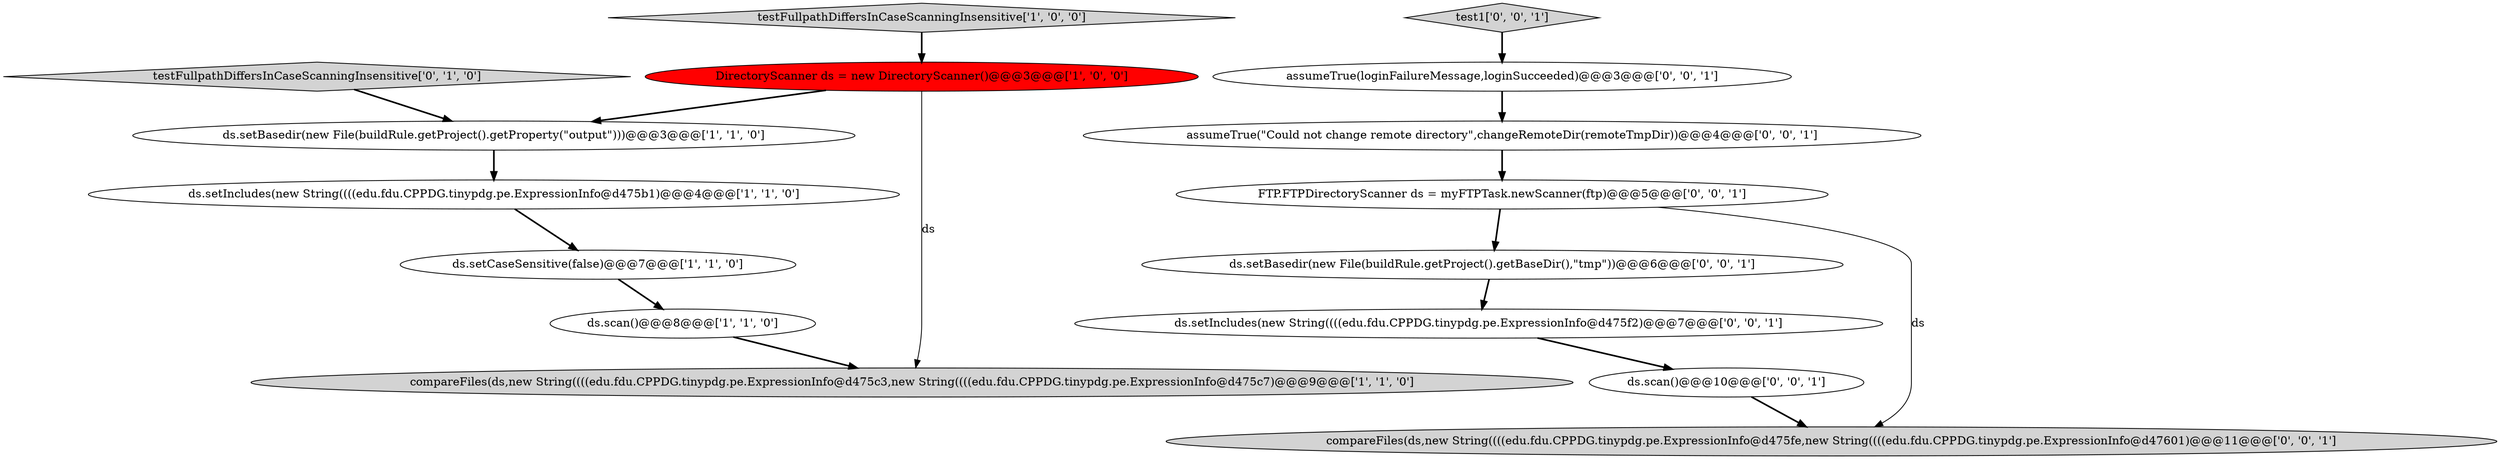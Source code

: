digraph {
4 [style = filled, label = "DirectoryScanner ds = new DirectoryScanner()@@@3@@@['1', '0', '0']", fillcolor = red, shape = ellipse image = "AAA1AAABBB1BBB"];
13 [style = filled, label = "test1['0', '0', '1']", fillcolor = lightgray, shape = diamond image = "AAA0AAABBB3BBB"];
7 [style = filled, label = "testFullpathDiffersInCaseScanningInsensitive['0', '1', '0']", fillcolor = lightgray, shape = diamond image = "AAA0AAABBB2BBB"];
1 [style = filled, label = "compareFiles(ds,new String((((edu.fdu.CPPDG.tinypdg.pe.ExpressionInfo@d475c3,new String((((edu.fdu.CPPDG.tinypdg.pe.ExpressionInfo@d475c7)@@@9@@@['1', '1', '0']", fillcolor = lightgray, shape = ellipse image = "AAA0AAABBB1BBB"];
8 [style = filled, label = "ds.setBasedir(new File(buildRule.getProject().getBaseDir(),\"tmp\"))@@@6@@@['0', '0', '1']", fillcolor = white, shape = ellipse image = "AAA0AAABBB3BBB"];
6 [style = filled, label = "ds.setBasedir(new File(buildRule.getProject().getProperty(\"output\")))@@@3@@@['1', '1', '0']", fillcolor = white, shape = ellipse image = "AAA0AAABBB1BBB"];
14 [style = filled, label = "assumeTrue(loginFailureMessage,loginSucceeded)@@@3@@@['0', '0', '1']", fillcolor = white, shape = ellipse image = "AAA0AAABBB3BBB"];
0 [style = filled, label = "ds.setCaseSensitive(false)@@@7@@@['1', '1', '0']", fillcolor = white, shape = ellipse image = "AAA0AAABBB1BBB"];
11 [style = filled, label = "FTP.FTPDirectoryScanner ds = myFTPTask.newScanner(ftp)@@@5@@@['0', '0', '1']", fillcolor = white, shape = ellipse image = "AAA0AAABBB3BBB"];
9 [style = filled, label = "compareFiles(ds,new String((((edu.fdu.CPPDG.tinypdg.pe.ExpressionInfo@d475fe,new String((((edu.fdu.CPPDG.tinypdg.pe.ExpressionInfo@d47601)@@@11@@@['0', '0', '1']", fillcolor = lightgray, shape = ellipse image = "AAA0AAABBB3BBB"];
15 [style = filled, label = "ds.scan()@@@10@@@['0', '0', '1']", fillcolor = white, shape = ellipse image = "AAA0AAABBB3BBB"];
5 [style = filled, label = "ds.setIncludes(new String((((edu.fdu.CPPDG.tinypdg.pe.ExpressionInfo@d475b1)@@@4@@@['1', '1', '0']", fillcolor = white, shape = ellipse image = "AAA0AAABBB1BBB"];
10 [style = filled, label = "assumeTrue(\"Could not change remote directory\",changeRemoteDir(remoteTmpDir))@@@4@@@['0', '0', '1']", fillcolor = white, shape = ellipse image = "AAA0AAABBB3BBB"];
3 [style = filled, label = "testFullpathDiffersInCaseScanningInsensitive['1', '0', '0']", fillcolor = lightgray, shape = diamond image = "AAA0AAABBB1BBB"];
12 [style = filled, label = "ds.setIncludes(new String((((edu.fdu.CPPDG.tinypdg.pe.ExpressionInfo@d475f2)@@@7@@@['0', '0', '1']", fillcolor = white, shape = ellipse image = "AAA0AAABBB3BBB"];
2 [style = filled, label = "ds.scan()@@@8@@@['1', '1', '0']", fillcolor = white, shape = ellipse image = "AAA0AAABBB1BBB"];
14->10 [style = bold, label=""];
11->8 [style = bold, label=""];
6->5 [style = bold, label=""];
4->1 [style = solid, label="ds"];
11->9 [style = solid, label="ds"];
5->0 [style = bold, label=""];
4->6 [style = bold, label=""];
3->4 [style = bold, label=""];
12->15 [style = bold, label=""];
2->1 [style = bold, label=""];
8->12 [style = bold, label=""];
15->9 [style = bold, label=""];
13->14 [style = bold, label=""];
7->6 [style = bold, label=""];
0->2 [style = bold, label=""];
10->11 [style = bold, label=""];
}
